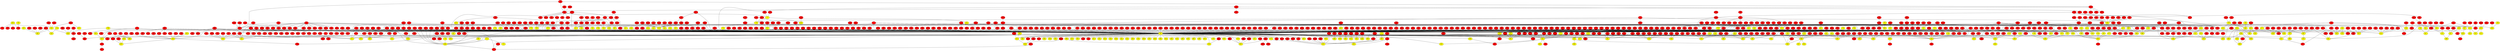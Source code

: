 graph {
0 [style = filled fillcolor = red];
1 [style = filled fillcolor = red];
2 [style = filled fillcolor = red];
3 [style = filled fillcolor = red];
4 [style = filled fillcolor = red];
5 [style = filled fillcolor = red];
6 [style = filled fillcolor = red];
7 [style = filled fillcolor = red];
8 [style = filled fillcolor = red];
9 [style = filled fillcolor = red];
10 [style = filled fillcolor = red];
11 [style = filled fillcolor = red];
12 [style = filled fillcolor = red];
13 [style = filled fillcolor = red];
14 [style = filled fillcolor = red];
15 [style = filled fillcolor = red];
16 [style = filled fillcolor = red];
17 [style = filled fillcolor = red];
18 [style = filled fillcolor = red];
19 [style = filled fillcolor = red];
20 [style = filled fillcolor = red];
21 [style = filled fillcolor = red];
22 [style = filled fillcolor = red];
23 [style = filled fillcolor = red];
24 [style = filled fillcolor = red];
25 [style = filled fillcolor = red];
26 [style = filled fillcolor = red];
27 [style = filled fillcolor = red];
28 [style = filled fillcolor = red];
29 [style = filled fillcolor = red];
30 [style = filled fillcolor = red];
31 [style = filled fillcolor = red];
32 [style = filled fillcolor = red];
33 [style = filled fillcolor = red];
34 [style = filled fillcolor = red];
35 [style = filled fillcolor = red];
36 [style = filled fillcolor = red];
37 [style = filled fillcolor = red];
38 [style = filled fillcolor = red];
39 [style = filled fillcolor = red];
40 [style = filled fillcolor = red];
41 [style = filled fillcolor = red];
42 [style = filled fillcolor = red];
43 [style = filled fillcolor = red];
44 [style = filled fillcolor = red];
45 [style = filled fillcolor = red];
46 [style = filled fillcolor = red];
47 [style = filled fillcolor = red];
48 [style = filled fillcolor = red];
49 [style = filled fillcolor = red];
50 [style = filled fillcolor = red];
51 [style = filled fillcolor = red];
52 [style = filled fillcolor = red];
53 [style = filled fillcolor = red];
54 [style = filled fillcolor = red];
55 [style = filled fillcolor = red];
56 [style = filled fillcolor = red];
57 [style = filled fillcolor = red];
58 [style = filled fillcolor = red];
59 [style = filled fillcolor = red];
60 [style = filled fillcolor = red];
61 [style = filled fillcolor = red];
62 [style = filled fillcolor = red];
63 [style = filled fillcolor = red];
64 [style = filled fillcolor = red];
65 [style = filled fillcolor = red];
66 [style = filled fillcolor = red];
67 [style = filled fillcolor = red];
68 [style = filled fillcolor = red];
69 [style = filled fillcolor = red];
70 [style = filled fillcolor = red];
71 [style = filled fillcolor = red];
72 [style = filled fillcolor = red];
73 [style = filled fillcolor = red];
74 [style = filled fillcolor = red];
75 [style = filled fillcolor = red];
76 [style = filled fillcolor = red];
77 [style = filled fillcolor = red];
78 [style = filled fillcolor = red];
79 [style = filled fillcolor = red];
80 [style = filled fillcolor = red];
81 [style = filled fillcolor = red];
82 [style = filled fillcolor = red];
83 [style = filled fillcolor = red];
84 [style = filled fillcolor = red];
85 [style = filled fillcolor = red];
86 [style = filled fillcolor = red];
87 [style = filled fillcolor = red];
88 [style = filled fillcolor = red];
89 [style = filled fillcolor = red];
90 [style = filled fillcolor = red];
91 [style = filled fillcolor = red];
92 [style = filled fillcolor = red];
93 [style = filled fillcolor = red];
94 [style = filled fillcolor = red];
95 [style = filled fillcolor = red];
96 [style = filled fillcolor = red];
97 [style = filled fillcolor = red];
98 [style = filled fillcolor = red];
99 [style = filled fillcolor = red];
100 [style = filled fillcolor = red];
101 [style = filled fillcolor = red];
102 [style = filled fillcolor = red];
103 [style = filled fillcolor = red];
104 [style = filled fillcolor = red];
105 [style = filled fillcolor = red];
106 [style = filled fillcolor = red];
107 [style = filled fillcolor = red];
108 [style = filled fillcolor = red];
109 [style = filled fillcolor = red];
110 [style = filled fillcolor = red];
111 [style = filled fillcolor = red];
112 [style = filled fillcolor = red];
113 [style = filled fillcolor = red];
114 [style = filled fillcolor = red];
115 [style = filled fillcolor = red];
116 [style = filled fillcolor = red];
117 [style = filled fillcolor = red];
118 [style = filled fillcolor = red];
119 [style = filled fillcolor = red];
120 [style = filled fillcolor = red];
121 [style = filled fillcolor = red];
122 [style = filled fillcolor = red];
123 [style = filled fillcolor = red];
124 [style = filled fillcolor = red];
125 [style = filled fillcolor = red];
126 [style = filled fillcolor = red];
127 [style = filled fillcolor = red];
128 [style = filled fillcolor = red];
129 [style = filled fillcolor = red];
130 [style = filled fillcolor = red];
131 [style = filled fillcolor = red];
132 [style = filled fillcolor = red];
133 [style = filled fillcolor = red];
134 [style = filled fillcolor = red];
135 [style = filled fillcolor = red];
136 [style = filled fillcolor = red];
137 [style = filled fillcolor = red];
138 [style = filled fillcolor = red];
139 [style = filled fillcolor = red];
140 [style = filled fillcolor = red];
141 [style = filled fillcolor = red];
142 [style = filled fillcolor = red];
143 [style = filled fillcolor = red];
144 [style = filled fillcolor = red];
145 [style = filled fillcolor = red];
146 [style = filled fillcolor = red];
147 [style = filled fillcolor = red];
148 [style = filled fillcolor = red];
149 [style = filled fillcolor = red];
150 [style = filled fillcolor = red];
151 [style = filled fillcolor = red];
152 [style = filled fillcolor = red];
153 [style = filled fillcolor = red];
154 [style = filled fillcolor = red];
155 [style = filled fillcolor = red];
156 [style = filled fillcolor = red];
157 [style = filled fillcolor = red];
158 [style = filled fillcolor = red];
159 [style = filled fillcolor = red];
160 [style = filled fillcolor = red];
161 [style = filled fillcolor = red];
162 [style = filled fillcolor = red];
163 [style = filled fillcolor = red];
164 [style = filled fillcolor = red];
165 [style = filled fillcolor = red];
166 [style = filled fillcolor = red];
167 [style = filled fillcolor = red];
168 [style = filled fillcolor = red];
169 [style = filled fillcolor = red];
170 [style = filled fillcolor = red];
171 [style = filled fillcolor = red];
172 [style = filled fillcolor = red];
173 [style = filled fillcolor = red];
174 [style = filled fillcolor = red];
175 [style = filled fillcolor = red];
176 [style = filled fillcolor = red];
177 [style = filled fillcolor = red];
178 [style = filled fillcolor = red];
179 [style = filled fillcolor = red];
180 [style = filled fillcolor = red];
181 [style = filled fillcolor = red];
182 [style = filled fillcolor = red];
183 [style = filled fillcolor = red];
184 [style = filled fillcolor = red];
185 [style = filled fillcolor = red];
186 [style = filled fillcolor = red];
187 [style = filled fillcolor = red];
188 [style = filled fillcolor = red];
189 [style = filled fillcolor = red];
190 [style = filled fillcolor = red];
191 [style = filled fillcolor = red];
192 [style = filled fillcolor = red];
193 [style = filled fillcolor = red];
194 [style = filled fillcolor = red];
195 [style = filled fillcolor = red];
196 [style = filled fillcolor = red];
197 [style = filled fillcolor = red];
198 [style = filled fillcolor = red];
199 [style = filled fillcolor = red];
200 [style = filled fillcolor = red];
201 [style = filled fillcolor = red];
202 [style = filled fillcolor = red];
203 [style = filled fillcolor = red];
204 [style = filled fillcolor = red];
205 [style = filled fillcolor = red];
206 [style = filled fillcolor = red];
207 [style = filled fillcolor = red];
208 [style = filled fillcolor = red];
209 [style = filled fillcolor = red];
210 [style = filled fillcolor = red];
211 [style = filled fillcolor = red];
212 [style = filled fillcolor = red];
213 [style = filled fillcolor = red];
214 [style = filled fillcolor = red];
215 [style = filled fillcolor = red];
216 [style = filled fillcolor = red];
217 [style = filled fillcolor = red];
218 [style = filled fillcolor = red];
219 [style = filled fillcolor = red];
220 [style = filled fillcolor = red];
221 [style = filled fillcolor = red];
222 [style = filled fillcolor = red];
223 [style = filled fillcolor = red];
224 [style = filled fillcolor = red];
225 [style = filled fillcolor = red];
226 [style = filled fillcolor = red];
227 [style = filled fillcolor = red];
228 [style = filled fillcolor = red];
229 [style = filled fillcolor = red];
230 [style = filled fillcolor = red];
231 [style = filled fillcolor = red];
232 [style = filled fillcolor = red];
233 [style = filled fillcolor = red];
234 [style = filled fillcolor = red];
235 [style = filled fillcolor = red];
236 [style = filled fillcolor = red];
237 [style = filled fillcolor = red];
238 [style = filled fillcolor = red];
239 [style = filled fillcolor = red];
240 [style = filled fillcolor = red];
241 [style = filled fillcolor = red];
242 [style = filled fillcolor = red];
243 [style = filled fillcolor = red];
244 [style = filled fillcolor = red];
245 [style = filled fillcolor = red];
246 [style = filled fillcolor = red];
247 [style = filled fillcolor = red];
248 [style = filled fillcolor = red];
249 [style = filled fillcolor = red];
250 [style = filled fillcolor = red];
251 [style = filled fillcolor = red];
252 [style = filled fillcolor = red];
253 [style = filled fillcolor = red];
254 [style = filled fillcolor = red];
255 [style = filled fillcolor = red];
256 [style = filled fillcolor = red];
257 [style = filled fillcolor = red];
258 [style = filled fillcolor = red];
259 [style = filled fillcolor = red];
260 [style = filled fillcolor = red];
261 [style = filled fillcolor = red];
262 [style = filled fillcolor = red];
263 [style = filled fillcolor = red];
264 [style = filled fillcolor = red];
265 [style = filled fillcolor = red];
266 [style = filled fillcolor = red];
267 [style = filled fillcolor = red];
268 [style = filled fillcolor = red];
269 [style = filled fillcolor = red];
270 [style = filled fillcolor = red];
271 [style = filled fillcolor = red];
272 [style = filled fillcolor = red];
273 [style = filled fillcolor = red];
274 [style = filled fillcolor = red];
275 [style = filled fillcolor = red];
276 [style = filled fillcolor = red];
277 [style = filled fillcolor = red];
278 [style = filled fillcolor = red];
279 [style = filled fillcolor = red];
280 [style = filled fillcolor = red];
281 [style = filled fillcolor = red];
282 [style = filled fillcolor = red];
283 [style = filled fillcolor = red];
284 [style = filled fillcolor = red];
285 [style = filled fillcolor = red];
286 [style = filled fillcolor = red];
287 [style = filled fillcolor = red];
288 [style = filled fillcolor = red];
289 [style = filled fillcolor = red];
290 [style = filled fillcolor = red];
291 [style = filled fillcolor = red];
292 [style = filled fillcolor = red];
293 [style = filled fillcolor = red];
294 [style = filled fillcolor = red];
295 [style = filled fillcolor = red];
296 [style = filled fillcolor = red];
297 [style = filled fillcolor = red];
298 [style = filled fillcolor = red];
299 [style = filled fillcolor = red];
300 [style = filled fillcolor = red];
301 [style = filled fillcolor = red];
302 [style = filled fillcolor = red];
303 [style = filled fillcolor = red];
304 [style = filled fillcolor = red];
305 [style = filled fillcolor = red];
306 [style = filled fillcolor = red];
307 [style = filled fillcolor = red];
308 [style = filled fillcolor = red];
309 [style = filled fillcolor = red];
310 [style = filled fillcolor = red];
311 [style = filled fillcolor = red];
312 [style = filled fillcolor = red];
313 [style = filled fillcolor = red];
314 [style = filled fillcolor = red];
315 [style = filled fillcolor = red];
316 [style = filled fillcolor = red];
317 [style = filled fillcolor = red];
318 [style = filled fillcolor = red];
319 [style = filled fillcolor = red];
320 [style = filled fillcolor = red];
321 [style = filled fillcolor = red];
322 [style = filled fillcolor = red];
323 [style = filled fillcolor = red];
324 [style = filled fillcolor = red];
325 [style = filled fillcolor = red];
326 [style = filled fillcolor = red];
327 [style = filled fillcolor = red];
328 [style = filled fillcolor = red];
329 [style = filled fillcolor = red];
330 [style = filled fillcolor = red];
331 [style = filled fillcolor = red];
332 [style = filled fillcolor = red];
333 [style = filled fillcolor = red];
334 [style = filled fillcolor = red];
335 [style = filled fillcolor = red];
336 [style = filled fillcolor = red];
337 [style = filled fillcolor = red];
338 [style = filled fillcolor = red];
339 [style = filled fillcolor = red];
340 [style = filled fillcolor = red];
341 [style = filled fillcolor = red];
342 [style = filled fillcolor = red];
343 [style = filled fillcolor = red];
344 [style = filled fillcolor = red];
345 [style = filled fillcolor = red];
346 [style = filled fillcolor = red];
347 [style = filled fillcolor = red];
348 [style = filled fillcolor = red];
349 [style = filled fillcolor = red];
350 [style = filled fillcolor = red];
351 [style = filled fillcolor = red];
352 [style = filled fillcolor = red];
353 [style = filled fillcolor = red];
354 [style = filled fillcolor = red];
355 [style = filled fillcolor = red];
356 [style = filled fillcolor = red];
357 [style = filled fillcolor = red];
358 [style = filled fillcolor = red];
359 [style = filled fillcolor = red];
360 [style = filled fillcolor = red];
361 [style = filled fillcolor = red];
362 [style = filled fillcolor = red];
363 [style = filled fillcolor = red];
364 [style = filled fillcolor = red];
365 [style = filled fillcolor = red];
366 [style = filled fillcolor = red];
367 [style = filled fillcolor = red];
368 [style = filled fillcolor = red];
369 [style = filled fillcolor = red];
370 [style = filled fillcolor = red];
371 [style = filled fillcolor = red];
372 [style = filled fillcolor = red];
373 [style = filled fillcolor = red];
374 [style = filled fillcolor = red];
375 [style = filled fillcolor = red];
376 [style = filled fillcolor = red];
377 [style = filled fillcolor = red];
378 [style = filled fillcolor = red];
379 [style = filled fillcolor = red];
380 [style = filled fillcolor = red];
381 [style = filled fillcolor = red];
382 [style = filled fillcolor = red];
383 [style = filled fillcolor = red];
384 [style = filled fillcolor = red];
385 [style = filled fillcolor = red];
386 [style = filled fillcolor = red];
387 [style = filled fillcolor = red];
388 [style = filled fillcolor = red];
389 [style = filled fillcolor = red];
390 [style = filled fillcolor = red];
391 [style = filled fillcolor = red];
392 [style = filled fillcolor = red];
393 [style = filled fillcolor = red];
394 [style = filled fillcolor = red];
395 [style = filled fillcolor = red];
396 [style = filled fillcolor = red];
397 [style = filled fillcolor = red];
398 [style = filled fillcolor = red];
399 [style = filled fillcolor = red];
400 [style = filled fillcolor = red];
401 [style = filled fillcolor = red];
402 [style = filled fillcolor = red];
403 [style = filled fillcolor = red];
404 [style = filled fillcolor = red];
405 [style = filled fillcolor = red];
406 [style = filled fillcolor = red];
407 [style = filled fillcolor = red];
408 [style = filled fillcolor = red];
409 [style = filled fillcolor = red];
410 [style = filled fillcolor = red];
411 [style = filled fillcolor = red];
412 [style = filled fillcolor = red];
413 [style = filled fillcolor = red];
414 [style = filled fillcolor = red];
415 [style = filled fillcolor = red];
416 [style = filled fillcolor = red];
417 [style = filled fillcolor = red];
418 [style = filled fillcolor = red];
419 [style = filled fillcolor = red];
420 [style = filled fillcolor = red];
421 [style = filled fillcolor = red];
422 [style = filled fillcolor = red];
423 [style = filled fillcolor = red];
424 [style = filled fillcolor = red];
425 [style = filled fillcolor = red];
426 [style = filled fillcolor = red];
427 [style = filled fillcolor = red];
428 [style = filled fillcolor = red];
429 [style = filled fillcolor = red];
430 [style = filled fillcolor = red];
431 [style = filled fillcolor = red];
432 [style = filled fillcolor = red];
433 [style = filled fillcolor = red];
434 [style = filled fillcolor = red];
435 [style = filled fillcolor = red];
436 [style = filled fillcolor = red];
437 [style = filled fillcolor = red];
438 [style = filled fillcolor = red];
439 [style = filled fillcolor = red];
440 [style = filled fillcolor = red];
441 [style = filled fillcolor = red];
442 [style = filled fillcolor = red];
443 [style = filled fillcolor = red];
444 [style = filled fillcolor = red];
445 [style = filled fillcolor = red];
446 [style = filled fillcolor = red];
447 [style = filled fillcolor = red];
448 [style = filled fillcolor = red];
449 [style = filled fillcolor = red];
450 [style = filled fillcolor = red];
451 [style = filled fillcolor = red];
452 [style = filled fillcolor = red];
453 [style = filled fillcolor = red];
454 [style = filled fillcolor = red];
455 [style = filled fillcolor = red];
456 [style = filled fillcolor = red];
457 [style = filled fillcolor = red];
458 [style = filled fillcolor = red];
459 [style = filled fillcolor = red];
460 [style = filled fillcolor = red];
461 [style = filled fillcolor = red];
462 [style = filled fillcolor = red];
463 [style = filled fillcolor = red];
464 [style = filled fillcolor = red];
465 [style = filled fillcolor = red];
466 [style = filled fillcolor = red];
467 [style = filled fillcolor = red];
468 [style = filled fillcolor = red];
469 [style = filled fillcolor = red];
470 [style = filled fillcolor = red];
471 [style = filled fillcolor = red];
472 [style = filled fillcolor = red];
473 [style = filled fillcolor = red];
474 [style = filled fillcolor = red];
475 [style = filled fillcolor = red];
476 [style = filled fillcolor = red];
477 [style = filled fillcolor = red];
478 [style = filled fillcolor = red];
479 [style = filled fillcolor = red];
480 [style = filled fillcolor = red];
481 [style = filled fillcolor = red];
482 [style = filled fillcolor = red];
483 [style = filled fillcolor = red];
484 [style = filled fillcolor = red];
485 [style = filled fillcolor = red];
486 [style = filled fillcolor = red];
487 [style = filled fillcolor = red];
488 [style = filled fillcolor = red];
489 [style = filled fillcolor = red];
490 [style = filled fillcolor = red];
491 [style = filled fillcolor = red];
492 [style = filled fillcolor = red];
493 [style = filled fillcolor = red];
494 [style = filled fillcolor = red];
495 [style = filled fillcolor = red];
496 [style = filled fillcolor = red];
497 [style = filled fillcolor = red];
498 [style = filled fillcolor = red];
499 [style = filled fillcolor = red];
500 [style = filled fillcolor = red];
501 [style = filled fillcolor = red];
502 [style = filled fillcolor = red];
503 [style = filled fillcolor = red];
504 [style = filled fillcolor = red];
505 [style = filled fillcolor = red];
506 [style = filled fillcolor = red];
507 [style = filled fillcolor = red];
508 [style = filled fillcolor = red];
509 [style = filled fillcolor = red];
510 [style = filled fillcolor = red];
511 [style = filled fillcolor = red];
512 [style = filled fillcolor = red];
513 [style = filled fillcolor = red];
514 [style = filled fillcolor = red];
515 [style = filled fillcolor = red];
516 [style = filled fillcolor = red];
517 [style = filled fillcolor = red];
518 [style = filled fillcolor = red];
519 [style = filled fillcolor = red];
520 [style = filled fillcolor = red];
521 [style = filled fillcolor = red];
522 [style = filled fillcolor = red];
523 [style = filled fillcolor = red];
524 [style = filled fillcolor = red];
525 [style = filled fillcolor = red];
526 [style = filled fillcolor = red];
527 [style = filled fillcolor = red];
528 [style = filled fillcolor = red];
529 [style = filled fillcolor = red];
530 [style = filled fillcolor = red];
531 [style = filled fillcolor = red];
532 [style = filled fillcolor = red];
533 [style = filled fillcolor = red];
534 [style = filled fillcolor = red];
535 [style = filled fillcolor = red];
536 [style = filled fillcolor = red];
537 [style = filled fillcolor = red];
538 [style = filled fillcolor = red];
539 [style = filled fillcolor = red];
540 [style = filled fillcolor = red];
541 [style = filled fillcolor = red];
542 [style = filled fillcolor = red];
543 [style = filled fillcolor = red];
544 [style = filled fillcolor = red];
545 [style = filled fillcolor = red];
546 [style = filled fillcolor = red];
547 [style = filled fillcolor = red];
548 [style = filled fillcolor = red];
549 [style = filled fillcolor = red];
550 [style = filled fillcolor = red];
551 [style = filled fillcolor = red];
552 [style = filled fillcolor = red];
553 [style = filled fillcolor = red];
554 [style = filled fillcolor = red];
555 [style = filled fillcolor = red];
556 [style = filled fillcolor = red];
557 [style = filled fillcolor = red];
558 [style = filled fillcolor = red];
559 [style = filled fillcolor = red];
560 [style = filled fillcolor = red];
561 [style = filled fillcolor = red];
562 [style = filled fillcolor = red];
563 [style = filled fillcolor = red];
564 [style = filled fillcolor = red];
565 [style = filled fillcolor = red];
566 [style = filled fillcolor = red];
567 [style = filled fillcolor = red];
568 [style = filled fillcolor = red];
569 [style = filled fillcolor = red];
570 [style = filled fillcolor = red];
571 [style = filled fillcolor = red];
572 [style = filled fillcolor = red];
573 [style = filled fillcolor = red];
574 [style = filled fillcolor = red];
575 [style = filled fillcolor = red];
576 [style = filled fillcolor = red];
577 [style = filled fillcolor = red];
578 [style = filled fillcolor = red];
579 [style = filled fillcolor = red];
580 [style = filled fillcolor = red];
581 [style = filled fillcolor = red];
582 [style = filled fillcolor = red];
583 [style = filled fillcolor = red];
584 [style = filled fillcolor = red];
585 [style = filled fillcolor = red];
586 [style = filled fillcolor = red];
587 [style = filled fillcolor = red];
588 [style = filled fillcolor = red];
589 [style = filled fillcolor = red];
590 [style = filled fillcolor = red];
591 [style = filled fillcolor = red];
592 [style = filled fillcolor = red];
593 [style = filled fillcolor = red];
594 [style = filled fillcolor = red];
595 [style = filled fillcolor = red];
596 [style = filled fillcolor = red];
597 [style = filled fillcolor = red];
598 [style = filled fillcolor = red];
599 [style = filled fillcolor = red];
600 [style = filled fillcolor = red];
601 [style = filled fillcolor = red];
602 [style = filled fillcolor = red];
603 [style = filled fillcolor = red];
604 [style = filled fillcolor = red];
605 [style = filled fillcolor = red];
606 [style = filled fillcolor = red];
607 [style = filled fillcolor = red];
608 [style = filled fillcolor = red];
609 [style = filled fillcolor = red];
610 [style = filled fillcolor = red];
611 [style = filled fillcolor = red];
612 [style = filled fillcolor = red];
613 [style = filled fillcolor = red];
614 [style = filled fillcolor = red];
615 [style = filled fillcolor = red];
616 [style = filled fillcolor = red];
617 [style = filled fillcolor = red];
618 [style = filled fillcolor = red];
619 [style = filled fillcolor = red];
620 [style = filled fillcolor = red];
621 [style = filled fillcolor = red];
622 [style = filled fillcolor = red];
623 [style = filled fillcolor = red];
624 [style = filled fillcolor = red];
625 [style = filled fillcolor = red];
626 [style = filled fillcolor = red];
627 [style = filled fillcolor = red];
628 [style = filled fillcolor = red];
629 [style = filled fillcolor = red];
630 [style = filled fillcolor = red];
631 [style = filled fillcolor = red];
632 [style = filled fillcolor = red];
633 [style = filled fillcolor = red];
634 [style = filled fillcolor = red];
635 [style = filled fillcolor = red];
636 [style = filled fillcolor = red];
637 [style = filled fillcolor = red];
638 [style = filled fillcolor = red];
639 [style = filled fillcolor = red];
640 [style = filled fillcolor = red];
641 [style = filled fillcolor = red];
642 [style = filled fillcolor = red];
643 [style = filled fillcolor = red];
644 [style = filled fillcolor = red];
645 [style = filled fillcolor = red];
646 [style = filled fillcolor = red];
647 [style = filled fillcolor = red];
648 [style = filled fillcolor = red];
649 [style = filled fillcolor = red];
650 [style = filled fillcolor = red];
651 [style = filled fillcolor = red];
652 [style = filled fillcolor = red];
653 [style = filled fillcolor = red];
654 [style = filled fillcolor = red];
655 [style = filled fillcolor = red];
656 [style = filled fillcolor = red];
657 [style = filled fillcolor = red];
658 [style = filled fillcolor = red];
659 [style = filled fillcolor = red];
660 [style = filled fillcolor = red];
661 [style = filled fillcolor = red];
662 [style = filled fillcolor = red];
663 [style = filled fillcolor = red];
664 [style = filled fillcolor = red];
665 [style = filled fillcolor = red];
666 [style = filled fillcolor = red];
667 [style = filled fillcolor = red];
668 [style = filled fillcolor = red];
669 [style = filled fillcolor = red];
670 [style = filled fillcolor = red];
671 [style = filled fillcolor = red];
672 [style = filled fillcolor = red];
673 [style = filled fillcolor = red];
674 [style = filled fillcolor = red];
675 [style = filled fillcolor = red];
676 [style = filled fillcolor = red];
677 [style = filled fillcolor = red];
678 [style = filled fillcolor = red];
679 [style = filled fillcolor = red];
680 [style = filled fillcolor = red];
681 [style = filled fillcolor = red];
682 [style = filled fillcolor = red];
683 [style = filled fillcolor = red];
684 [style = filled fillcolor = red];
685 [style = filled fillcolor = red];
686 [style = filled fillcolor = red];
687 [style = filled fillcolor = red];
688 [style = filled fillcolor = red];
689 [style = filled fillcolor = red];
690 [style = filled fillcolor = red];
691 [style = filled fillcolor = red];
692 [style = filled fillcolor = red];
693 [style = filled fillcolor = red];
694 [style = filled fillcolor = red];
695 [style = filled fillcolor = red];
696 [style = filled fillcolor = red];
697 [style = filled fillcolor = red];
698 [style = filled fillcolor = red];
699 [style = filled fillcolor = red];
700 [style = filled fillcolor = red];
701 [style = filled fillcolor = red];
702 [style = filled fillcolor = red];
703 [style = filled fillcolor = red];
704 [style = filled fillcolor = red];
705 [style = filled fillcolor = red];
706 [style = filled fillcolor = red];
707 [style = filled fillcolor = red];
708 [style = filled fillcolor = red];
709 [style = filled fillcolor = red];
710 [style = filled fillcolor = red];
711 [style = filled fillcolor = red];
712 [style = filled fillcolor = red];
713 [style = filled fillcolor = red];
714 [style = filled fillcolor = red];
715 [style = filled fillcolor = red];
716 [style = filled fillcolor = red];
717 [style = filled fillcolor = red];
718 [style = filled fillcolor = red];
719 [style = filled fillcolor = red];
720 [style = filled fillcolor = red];
721 [style = filled fillcolor = red];
722 [style = filled fillcolor = red];
723 [style = filled fillcolor = red];
724 [style = filled fillcolor = red];
725 [style = filled fillcolor = red];
726 [style = filled fillcolor = red];
727 [style = filled fillcolor = red];
728 [style = filled fillcolor = red];
729 [style = filled fillcolor = red];
730 [style = filled fillcolor = red];
731 [style = filled fillcolor = red];
732 [style = filled fillcolor = red];
733 [style = filled fillcolor = red];
734 [style = filled fillcolor = red];
735 [style = filled fillcolor = red];
736 [style = filled fillcolor = red];
737 [style = filled fillcolor = red];
738 [style = filled fillcolor = red];
739 [style = filled fillcolor = red];
740 [style = filled fillcolor = red];
741 [style = filled fillcolor = red];
742 [style = filled fillcolor = red];
743 [style = filled fillcolor = red];
744 [style = filled fillcolor = red];
745 [style = filled fillcolor = red];
746 [style = filled fillcolor = red];
747 [style = filled fillcolor = red];
748 [style = filled fillcolor = red];
749 [style = filled fillcolor = red];
750 [style = filled fillcolor = red];
751 [style = filled fillcolor = red];
752 [style = filled fillcolor = red];
753 [style = filled fillcolor = red];
754 [style = filled fillcolor = red];
755 [style = filled fillcolor = red];
756 [style = filled fillcolor = red];
757 [style = filled fillcolor = red];
758 [style = filled fillcolor = red];
759 [style = filled fillcolor = red];
760 [style = filled fillcolor = red];
761 [style = filled fillcolor = red];
762 [style = filled fillcolor = yellow];
763 [style = filled fillcolor = yellow];
764 [style = filled fillcolor = yellow];
765 [style = filled fillcolor = yellow];
766 [style = filled fillcolor = yellow];
767 [style = filled fillcolor = yellow];
768 [style = filled fillcolor = yellow];
769 [style = filled fillcolor = yellow];
770 [style = filled fillcolor = yellow];
771 [style = filled fillcolor = yellow];
772 [style = filled fillcolor = yellow];
773 [style = filled fillcolor = yellow];
774 [style = filled fillcolor = yellow];
775 [style = filled fillcolor = yellow];
776 [style = filled fillcolor = yellow];
777 [style = filled fillcolor = yellow];
778 [style = filled fillcolor = yellow];
779 [style = filled fillcolor = yellow];
780 [style = filled fillcolor = yellow];
781 [style = filled fillcolor = yellow];
782 [style = filled fillcolor = yellow];
783 [style = filled fillcolor = yellow];
784 [style = filled fillcolor = yellow];
785 [style = filled fillcolor = yellow];
786 [style = filled fillcolor = yellow];
787 [style = filled fillcolor = yellow];
788 [style = filled fillcolor = yellow];
789 [style = filled fillcolor = yellow];
790 [style = filled fillcolor = yellow];
791 [style = filled fillcolor = yellow];
792 [style = filled fillcolor = yellow];
793 [style = filled fillcolor = yellow];
794 [style = filled fillcolor = yellow];
795 [style = filled fillcolor = yellow];
796 [style = filled fillcolor = yellow];
797 [style = filled fillcolor = yellow];
798 [style = filled fillcolor = yellow];
799 [style = filled fillcolor = yellow];
800 [style = filled fillcolor = yellow];
801 [style = filled fillcolor = yellow];
802 [style = filled fillcolor = yellow];
803 [style = filled fillcolor = yellow];
804 [style = filled fillcolor = yellow];
805 [style = filled fillcolor = yellow];
806 [style = filled fillcolor = yellow];
807 [style = filled fillcolor = yellow];
808 [style = filled fillcolor = yellow];
809 [style = filled fillcolor = yellow];
810 [style = filled fillcolor = yellow];
811 [style = filled fillcolor = yellow];
812 [style = filled fillcolor = yellow];
813 [style = filled fillcolor = yellow];
814 [style = filled fillcolor = yellow];
815 [style = filled fillcolor = yellow];
816 [style = filled fillcolor = yellow];
817 [style = filled fillcolor = yellow];
818 [style = filled fillcolor = yellow];
819 [style = filled fillcolor = yellow];
820 [style = filled fillcolor = yellow];
821 [style = filled fillcolor = yellow];
822 [style = filled fillcolor = yellow];
823 [style = filled fillcolor = yellow];
824 [style = filled fillcolor = yellow];
825 [style = filled fillcolor = yellow];
826 [style = filled fillcolor = yellow];
827 [style = filled fillcolor = yellow];
828 [style = filled fillcolor = yellow];
829 [style = filled fillcolor = yellow];
830 [style = filled fillcolor = yellow];
831 [style = filled fillcolor = yellow];
832 [style = filled fillcolor = yellow];
833 [style = filled fillcolor = yellow];
834 [style = filled fillcolor = yellow];
835 [style = filled fillcolor = yellow];
836 [style = filled fillcolor = yellow];
837 [style = filled fillcolor = yellow];
838 [style = filled fillcolor = yellow];
839 [style = filled fillcolor = yellow];
840 [style = filled fillcolor = yellow];
841 [style = filled fillcolor = yellow];
842 [style = filled fillcolor = yellow];
843 [style = filled fillcolor = yellow];
844 [style = filled fillcolor = yellow];
845 [style = filled fillcolor = yellow];
846 [style = filled fillcolor = yellow];
847 [style = filled fillcolor = yellow];
848 [style = filled fillcolor = yellow];
849 [style = filled fillcolor = yellow];
850 [style = filled fillcolor = yellow];
851 [style = filled fillcolor = yellow];
852 [style = filled fillcolor = yellow];
853 [style = filled fillcolor = yellow];
854 [style = filled fillcolor = yellow];
855 [style = filled fillcolor = yellow];
856 [style = filled fillcolor = yellow];
857 [style = filled fillcolor = yellow];
858 [style = filled fillcolor = yellow];
859 [style = filled fillcolor = yellow];
860 [style = filled fillcolor = yellow];
861 [style = filled fillcolor = yellow];
862 [style = filled fillcolor = yellow];
863 [style = filled fillcolor = yellow];
864 [style = filled fillcolor = yellow];
865 [style = filled fillcolor = yellow];
866 [style = filled fillcolor = yellow];
867 [style = filled fillcolor = yellow];
868 [style = filled fillcolor = yellow];
869 [style = filled fillcolor = yellow];
870 [style = filled fillcolor = yellow];
871 [style = filled fillcolor = yellow];
872 [style = filled fillcolor = yellow];
873 [style = filled fillcolor = yellow];
874 [style = filled fillcolor = yellow];
875 [style = filled fillcolor = yellow];
876 [style = filled fillcolor = yellow];
877 [style = filled fillcolor = yellow];
878 [style = filled fillcolor = yellow];
879 [style = filled fillcolor = yellow];
880 [style = filled fillcolor = yellow];
881 [style = filled fillcolor = yellow];
882 [style = filled fillcolor = yellow];
883 [style = filled fillcolor = yellow];
884 [style = filled fillcolor = yellow];
885 [style = filled fillcolor = yellow];
886 [style = filled fillcolor = yellow];
887 [style = filled fillcolor = yellow];
888 [style = filled fillcolor = yellow];
889 [style = filled fillcolor = yellow];
890 [style = filled fillcolor = yellow];
891 [style = filled fillcolor = yellow];
892 [style = filled fillcolor = yellow];
893 [style = filled fillcolor = yellow];
894 [style = filled fillcolor = yellow];
895 [style = filled fillcolor = yellow];
896 [style = filled fillcolor = yellow];
897 [style = filled fillcolor = yellow];
898 [style = filled fillcolor = yellow];
899 [style = filled fillcolor = yellow];
900 [style = filled fillcolor = yellow];
901 [style = filled fillcolor = yellow];
902 [style = filled fillcolor = yellow];
903 [style = filled fillcolor = yellow];
904 [style = filled fillcolor = yellow];
905 [style = filled fillcolor = yellow];
906 [style = filled fillcolor = yellow];
907 [style = filled fillcolor = yellow];
908 [style = filled fillcolor = yellow];
909 [style = filled fillcolor = yellow];
910 [style = filled fillcolor = yellow];
911 [style = filled fillcolor = yellow];
912 [style = filled fillcolor = yellow];
913 [style = filled fillcolor = yellow];
914 [style = filled fillcolor = yellow];
915 [style = filled fillcolor = yellow];
916 [style = filled fillcolor = yellow];
917 [style = filled fillcolor = yellow];
918 [style = filled fillcolor = yellow];
919 [style = filled fillcolor = yellow];
920 [style = filled fillcolor = yellow];
921 [style = filled fillcolor = yellow];
922 [style = filled fillcolor = yellow];
923 [style = filled fillcolor = yellow];
924 [style = filled fillcolor = yellow];
925 [style = filled fillcolor = yellow];
926 [style = filled fillcolor = yellow];
927 [style = filled fillcolor = yellow];
928 [style = filled fillcolor = yellow];
929 [style = filled fillcolor = yellow];
930 [style = filled fillcolor = yellow];
931 [style = filled fillcolor = yellow];
932 [style = filled fillcolor = yellow];
933 [style = filled fillcolor = yellow];
934 [style = filled fillcolor = yellow];
935 [style = filled fillcolor = yellow];
936 [style = filled fillcolor = yellow];
937 [style = filled fillcolor = yellow];
938 [style = filled fillcolor = yellow];
939 [style = filled fillcolor = yellow];
940 [style = filled fillcolor = yellow];
941 [style = filled fillcolor = yellow];
942 [style = filled fillcolor = yellow];
943 [style = filled fillcolor = yellow];
944 [style = filled fillcolor = yellow];
945 [style = filled fillcolor = yellow];
946 [style = filled fillcolor = yellow];
947 [style = filled fillcolor = yellow];
948 [style = filled fillcolor = yellow];
949 [style = filled fillcolor = yellow];
950 [style = filled fillcolor = yellow];
951 [style = filled fillcolor = yellow];
952 [style = filled fillcolor = yellow];
953 [style = filled fillcolor = yellow];
954 [style = filled fillcolor = yellow];
955 [style = filled fillcolor = yellow];
956 [style = filled fillcolor = yellow];
957 [style = filled fillcolor = yellow];
958 [style = filled fillcolor = yellow];
959 [style = filled fillcolor = yellow];
960 [style = filled fillcolor = yellow];
961 [style = filled fillcolor = yellow];
962 [style = filled fillcolor = yellow];
963 [style = filled fillcolor = yellow];
964 [style = filled fillcolor = yellow];
965 [style = filled fillcolor = yellow];
966 [style = filled fillcolor = yellow];
967 [style = filled fillcolor = yellow];
968 [style = filled fillcolor = yellow];
969 [style = filled fillcolor = yellow];
970 [style = filled fillcolor = yellow];
971 [style = filled fillcolor = yellow];
972 [style = filled fillcolor = yellow];
973 [style = filled fillcolor = yellow];
974 [style = filled fillcolor = yellow];
975 [style = filled fillcolor = yellow];
976 [style = filled fillcolor = yellow];
977 [style = filled fillcolor = yellow];
978 [style = filled fillcolor = yellow];
979 [style = filled fillcolor = yellow];
980 [style = filled fillcolor = yellow];
981 [style = filled fillcolor = yellow];
982 [style = filled fillcolor = yellow];
983 [style = filled fillcolor = yellow];
984 [style = filled fillcolor = yellow];
985 [style = filled fillcolor = yellow];
986 [style = filled fillcolor = yellow];
987 [style = filled fillcolor = yellow];
988 [style = filled fillcolor = yellow];
989 [style = filled fillcolor = yellow];
990 [style = filled fillcolor = yellow];
991 [style = filled fillcolor = yellow];
992 [style = filled fillcolor = yellow];
993 [style = filled fillcolor = yellow];
994 [style = filled fillcolor = yellow];
995 [style = filled fillcolor = yellow];
996 [style = filled fillcolor = yellow];
997 [style = filled fillcolor = yellow];
998 [style = filled fillcolor = yellow];
999 [style = filled fillcolor = yellow];
216 -- 725;
233 -- 39;
2 -- 763;
227 -- 415;
226 -- 839;
230 -- 839;
228 -- 752;
226 -- 580;
227 -- 839;
259 -- 29;
247 -- 995;
253 -- 971;
246 -- 338;
237 -- 747;
262 -- 839;
250 -- 380;
240 -- 850;
217 -- 839;
224 -- 757;
252 -- 673;
253 -- 823;
222 -- 940;
247 -- 875;
228 -- 839;
242 -- 457;
257 -- 283;
218 -- 365;
217 -- 831;
223 -- 919;
243 -- 833;
217 -- 428;
259 -- 302;
246 -- 852;
235 -- 839;
219 -- 291;
220 -- 341;
231 -- 248;
259 -- 638;
222 -- 831;
234 -- 780;
218 -- 981;
220 -- 839;
257 -- 910;
249 -- 839;
241 -- 880;
232 -- 767;
215 -- 839;
232 -- 371;
252 -- 332;
221 -- 839;
252 -- 482;
258 -- 839;
244 -- 839;
251 -- 998;
242 -- 839;
238 -- 839;
241 -- 793;
256 -- 839;
261 -- 839;
262 -- 748;
246 -- 580;
236 -- 456;
259 -- 753;
260 -- 838;
218 -- 453;
220 -- 515;
252 -- 704;
226 -- 556;
255 -- 839;
216 -- 31;
249 -- 473;
252 -- 839;
216 -- 256;
216 -- 784;
248 -- 833;
239 -- 638;
250 -- 839;
216 -- 459;
260 -- 967;
261 -- 364;
245 -- 919;
226 -- 17;
231 -- 536;
254 -- 839;
267 -- 859;
268 -- 514;
268 -- 676;
268 -- 689;
268 -- 839;
269 -- 839;
269 -- 841;
271 -- 839;
272 -- 839;
272 -- 848;
273 -- 839;
274 -- 831;
276 -- 822;
277 -- 996;
279 -- 328;
279 -- 347;
279 -- 654;
279 -- 757;
280 -- 980;
281 -- 842;
282 -- 839;
285 -- 39;
285 -- 967;
286 -- 725;
262 -- 988;
263 -- 864;
233 -- 612;
264 -- 30;
264 -- 839;
265 -- 539;
265 -- 839;
266 -- 839;
3 -- 30;
3 -- 152;
3 -- 166;
3 -- 229;
3 -- 264;
3 -- 533;
4 -- 490;
4 -- 761;
5 -- 150;
5 -- 196;
5 -- 509;
5 -- 750;
5 -- 839;
6 -- 135;
6 -- 162;
6 -- 275;
6 -- 287;
6 -- 304;
6 -- 386;
6 -- 705;
6 -- 748;
7 -- 200;
7 -- 226;
7 -- 315;
7 -- 706;
7 -- 839;
7 -- 984;
7 -- 998;
8 -- 852;
9 -- 226;
10 -- 319;
10 -- 950;
11 -- 1;
28 -- 42;
49 -- 206;
49 -- 216;
50 -- 875;
51 -- 839;
52 -- 784;
53 -- 780;
54 -- 58;
54 -- 122;
54 -- 199;
54 -- 225;
54 -- 284;
54 -- 339;
54 -- 396;
54 -- 419;
54 -- 480;
54 -- 622;
54 -- 647;
54 -- 663;
54 -- 666;
54 -- 710;
55 -- 315;
55 -- 833;
56 -- 419;
56 -- 666;
57 -- 822;
58 -- 839;
59 -- 211;
60 -- 144;
60 -- 839;
61 -- 39;
62 -- 839;
63 -- 566;
64 -- 41;
65 -- 757;
66 -- 839;
67 -- 933;
68 -- 27;
68 -- 831;
69 -- 839;
70 -- 31;
70 -- 725;
71 -- 208;
71 -- 996;
72 -- 413;
72 -- 889;
73 -- 628;
74 -- 831;
75 -- 859;
76 -- 842;
77 -- 986;
78 -- 107;
78 -- 202;
78 -- 757;
79 -- 905;
80 -- 813;
80 -- 839;
81 -- 265;
81 -- 833;
81 -- 848;
82 -- 444;
83 -- 971;
84 -- 839;
85 -- 623;
85 -- 823;
86 -- 202;
87 -- 986;
88 -- 777;
89 -- 928;
90 -- 4;
90 -- 839;
91 -- 232;
91 -- 833;
92 -- 919;
93 -- 850;
94 -- 839;
95 -- 839;
96 -- 993;
97 -- 276;
97 -- 585;
97 -- 839;
98 -- 842;
99 -- 172;
99 -- 839;
100 -- 834;
101 -- 839;
102 -- 839;
103 -- 315;
104 -- 839;
105 -- 217;
106 -- 842;
107 -- 178;
107 -- 202;
107 -- 421;
107 -- 645;
108 -- 471;
109 -- 839;
110 -- 959;
111 -- 890;
111 -- 994;
112 -- 138;
113 -- 997;
114 -- 786;
115 -- 840;
116 -- 839;
117 -- 919;
118 -- 839;
119 -- 865;
120 -- 273;
121 -- 744;
123 -- 655;
123 -- 862;
124 -- 839;
124 -- 988;
125 -- 41;
126 -- 10;
127 -- 823;
127 -- 971;
128 -- 897;
129 -- 939;
130 -- 844;
131 -- 967;
132 -- 919;
133 -- 839;
134 -- 999;
136 -- 994;
137 -- 998;
138 -- 30;
139 -- 30;
139 -- 888;
140 -- 652;
140 -- 839;
141 -- 823;
141 -- 840;
142 -- 813;
143 -- 836;
144 -- 861;
145 -- 195;
145 -- 627;
145 -- 933;
146 -- 947;
147 -- 756;
147 -- 842;
148 -- 668;
148 -- 900;
149 -- 839;
151 -- 919;
153 -- 839;
154 -- 839;
155 -- 813;
156 -- 802;
157 -- 839;
158 -- 793;
158 -- 880;
159 -- 839;
160 -- 993;
161 -- 757;
163 -- 813;
163 -- 839;
164 -- 839;
165 -- 839;
165 -- 988;
167 -- 832;
168 -- 844;
169 -- 988;
170 -- 839;
171 -- 839;
172 -- 497;
173 -- 432;
174 -- 786;
175 -- 744;
175 -- 745;
176 -- 964;
177 -- 748;
179 -- 256;
179 -- 807;
180 -- 314;
181 -- 314;
182 -- 839;
183 -- 997;
184 -- 923;
185 -- 858;
186 -- 202;
187 -- 231;
187 -- 839;
188 -- 839;
188 -- 850;
189 -- 839;
190 -- 839;
191 -- 595;
191 -- 741;
192 -- 839;
193 -- 857;
194 -- 839;
197 -- 862;
198 -- 945;
201 -- 839;
202 -- 33;
202 -- 324;
202 -- 538;
202 -- 592;
202 -- 602;
202 -- 707;
202 -- 777;
203 -- 373;
203 -- 947;
204 -- 366;
204 -- 839;
205 -- 839;
207 -- 278;
207 -- 752;
208 -- 270;
209 -- 372;
210 -- 404;
210 -- 751;
211 -- 411;
211 -- 447;
211 -- 603;
212 -- 839;
213 -- 834;
213 -- 931;
214 -- 982;
215 -- 41;
215 -- 216;
288 -- 813;
289 -- 315;
290 -- 354;
291 -- 331;
292 -- 819;
292 -- 982;
293 -- 839;
294 -- 919;
295 -- 392;
295 -- 664;
296 -- 899;
297 -- 918;
298 -- 839;
299 -- 838;
300 -- 839;
301 -- 839;
302 -- 690;
303 -- 909;
305 -- 839;
306 -- 839;
306 -- 864;
307 -- 949;
308 -- 839;
309 -- 841;
310 -- 986;
311 -- 438;
311 -- 918;
312 -- 392;
313 -- 839;
314 -- 839;
315 -- 478;
316 -- 822;
317 -- 844;
318 -- 698;
320 -- 839;
321 -- 839;
322 -- 331;
323 -- 367;
323 -- 635;
324 -- 354;
325 -- 839;
326 -- 488;
327 -- 843;
329 -- 777;
330 -- 861;
331 -- 744;
331 -- 951;
333 -- 821;
334 -- 629;
334 -- 839;
335 -- 418;
335 -- 701;
335 -- 839;
336 -- 507;
337 -- 839;
340 -- 947;
342 -- 429;
342 -- 431;
342 -- 839;
343 -- 964;
344 -- 564;
345 -- 839;
346 -- 839;
348 -- 850;
349 -- 857;
350 -- 839;
351 -- 839;
352 -- 833;
353 -- 840;
354 -- 784;
355 -- 839;
356 -- 723;
356 -- 897;
357 -- 839;
358 -- 839;
359 -- 839;
360 -- 461;
361 -- 839;
362 -- 841;
363 -- 43;
363 -- 403;
364 -- 843;
368 -- 839;
369 -- 839;
370 -- 881;
371 -- 839;
372 -- 36;
372 -- 839;
373 -- 947;
374 -- 839;
375 -- 839;
376 -- 839;
377 -- 832;
378 -- 881;
379 -- 842;
380 -- 391;
380 -- 427;
380 -- 839;
380 -- 867;
381 -- 882;
382 -- 942;
383 -- 477;
383 -- 599;
383 -- 839;
384 -- 839;
385 -- 392;
387 -- 839;
388 -- 839;
389 -- 839;
390 -- 993;
391 -- 427;
391 -- 978;
392 -- 22;
392 -- 621;
392 -- 664;
392 -- 672;
392 -- 682;
392 -- 839;
392 -- 879;
393 -- 991;
394 -- 752;
395 -- 866;
395 -- 949;
396 -- 663;
397 -- 839;
398 -- 821;
399 -- 618;
400 -- 699;
401 -- 839;
402 -- 408;
402 -- 839;
403 -- 698;
405 -- 839;
406 -- 839;
407 -- 806;
409 -- 752;
409 -- 839;
410 -- 444;
410 -- 839;
411 -- 564;
411 -- 839;
412 -- 839;
414 -- 839;
415 -- 839;
416 -- 942;
417 -- 833;
419 -- 666;
419 -- 839;
420 -- 852;
422 -- 839;
423 -- 511;
423 -- 985;
424 -- 690;
424 -- 753;
425 -- 993;
426 -- 779;
426 -- 836;
430 -- 941;
432 -- 487;
432 -- 697;
433 -- 837;
434 -- 838;
434 -- 967;
434 -- 991;
435 -- 779;
436 -- 648;
436 -- 733;
436 -- 839;
437 -- 833;
439 -- 639;
439 -- 839;
440 -- 947;
441 -- 839;
442 -- 839;
443 -- 839;
445 -- 600;
446 -- 839;
447 -- 502;
448 -- 839;
449 -- 581;
449 -- 839;
450 -- 839;
451 -- 839;
452 -- 839;
453 -- 620;
453 -- 839;
454 -- 839;
455 -- 763;
456 -- 984;
458 -- 880;
459 -- 784;
460 -- 839;
461 -- 728;
461 -- 839;
462 -- 839;
463 -- 947;
464 -- 839;
465 -- 839;
466 -- 839;
467 -- 522;
467 -- 753;
468 -- 913;
469 -- 839;
470 -- 866;
471 -- 839;
472 -- 787;
472 -- 832;
474 -- 839;
475 -- 839;
476 -- 839;
479 -- 839;
481 -- 752;
483 -- 862;
484 -- 511;
484 -- 831;
485 -- 875;
486 -- 839;
488 -- 839;
489 -- 698;
489 -- 839;
491 -- 839;
492 -- 839;
493 -- 542;
494 -- 833;
495 -- 839;
496 -- 839;
497 -- 839;
498 -- 833;
498 -- 839;
499 -- 837;
500 -- 839;
501 -- 503;
501 -- 746;
501 -- 839;
502 -- 839;
503 -- 746;
503 -- 913;
504 -- 967;
505 -- 839;
506 -- 839;
507 -- 943;
508 -- 844;
509 -- 850;
510 -- 866;
511 -- 839;
512 -- 839;
513 -- 710;
515 -- 759;
516 -- 839;
517 -- 839;
518 -- 839;
519 -- 840;
520 -- 875;
521 -- 839;
522 -- 839;
522 -- 988;
523 -- 839;
524 -- 839;
525 -- 839;
526 -- 751;
527 -- 839;
528 -- 953;
529 -- 840;
530 -- 856;
531 -- 839;
532 -- 839;
534 -- 822;
535 -- 715;
535 -- 850;
537 -- 758;
537 -- 839;
540 -- 998;
541 -- 839;
541 -- 881;
542 -- 564;
543 -- 839;
543 -- 861;
544 -- 821;
544 -- 964;
545 -- 839;
546 -- 833;
547 -- 555;
547 -- 839;
548 -- 897;
549 -- 839;
550 -- 940;
550 -- 991;
551 -- 850;
552 -- 780;
553 -- 861;
554 -- 839;
557 -- 900;
558 -- 839;
559 -- 839;
560 -- 993;
561 -- 848;
562 -- 982;
563 -- 982;
564 -- 610;
564 -- 839;
565 -- 850;
566 -- 839;
567 -- 839;
568 -- 839;
569 -- 964;
570 -- 839;
571 -- 839;
572 -- 32;
573 -- 993;
574 -- 839;
575 -- 839;
576 -- 908;
577 -- 839;
578 -- 918;
578 -- 971;
579 -- 909;
581 -- 895;
582 -- 805;
583 -- 866;
584 -- 839;
585 -- 26;
586 -- 996;
587 -- 834;
588 -- 979;
589 -- 919;
590 -- 839;
591 -- 631;
591 -- 839;
593 -- 770;
594 -- 839;
594 -- 914;
595 -- 991;
596 -- 626;
596 -- 839;
597 -- 839;
598 -- 995;
600 -- 839;
601 -- 793;
604 -- 945;
605 -- 821;
606 -- 823;
606 -- 840;
606 -- 971;
607 -- 839;
608 -- 783;
608 -- 971;
609 -- 839;
611 -- 839;
612 -- 964;
613 -- 935;
614 -- 947;
615 -- 991;
616 -- 839;
617 -- 967;
618 -- 839;
619 -- 917;
623 -- 839;
624 -- 18;
624 -- 839;
625 -- 839;
628 -- 839;
630 -- 870;
632 -- 838;
633 -- 839;
634 -- 854;
635 -- 783;
636 -- 839;
637 -- 854;
638 -- 779;
638 -- 839;
638 -- 993;
640 -- 993;
641 -- 839;
641 -- 988;
642 -- 933;
643 -- 813;
644 -- 839;
646 -- 813;
647 -- 859;
649 -- 839;
649 -- 842;
650 -- 978;
651 -- 866;
651 -- 949;
653 -- 839;
655 -- 839;
656 -- 839;
656 -- 984;
657 -- 839;
658 -- 942;
659 -- 847;
660 -- 839;
661 -- 844;
662 -- 839;
665 -- 783;
665 -- 918;
667 -- 839;
668 -- 839;
669 -- 839;
670 -- 909;
671 -- 839;
671 -- 914;
673 -- 841;
674 -- 47;
674 -- 839;
675 -- 839;
676 -- 970;
677 -- 699;
677 -- 839;
677 -- 919;
678 -- 839;
679 -- 756;
679 -- 842;
680 -- 839;
681 -- 919;
682 -- 841;
683 -- 839;
684 -- 993;
685 -- 897;
686 -- 844;
687 -- 839;
688 -- 933;
690 -- 753;
690 -- 901;
691 -- 839;
692 -- 870;
693 -- 839;
694 -- 839;
695 -- 839;
696 -- 32;
697 -- 839;
699 -- 798;
699 -- 839;
700 -- 837;
702 -- 866;
703 -- 905;
708 -- 881;
709 -- 823;
711 -- 979;
712 -- 839;
713 -- 925;
713 -- 986;
714 -- 959;
716 -- 833;
717 -- 839;
718 -- 839;
719 -- 839;
719 -- 988;
720 -- 838;
721 -- 839;
722 -- 839;
724 -- 839;
726 -- 838;
727 -- 839;
729 -- 839;
730 -- 750;
731 -- 15;
731 -- 817;
731 -- 877;
731 -- 899;
732 -- 750;
734 -- 839;
735 -- 856;
736 -- 839;
737 -- 881;
738 -- 861;
739 -- 839;
740 -- 839;
742 -- 744;
743 -- 744;
744 -- 828;
744 -- 839;
744 -- 872;
744 -- 957;
747 -- 839;
748 -- 839;
748 -- 946;
748 -- 988;
749 -- 872;
751 -- 839;
752 -- 789;
752 -- 839;
754 -- 822;
755 -- 942;
757 -- 839;
757 -- 925;
759 -- 993;
760 -- 837;
762 -- 13;
763 -- 917;
763 -- 968;
764 -- 819;
765 -- 992;
766 -- 839;
766 -- 996;
768 -- 814;
768 -- 839;
769 -- 957;
770 -- 839;
771 -- 772;
771 -- 988;
773 -- 860;
774 -- 842;
775 -- 839;
775 -- 939;
776 -- 988;
777 -- 779;
777 -- 818;
778 -- 839;
779 -- 791;
780 -- 839;
781 -- 984;
782 -- 992;
784 -- 839;
785 -- 890;
786 -- 806;
786 -- 865;
786 -- 890;
786 -- 930;
786 -- 990;
788 -- 839;
790 -- 839;
790 -- 889;
790 -- 918;
791 -- 839;
792 -- 946;
792 -- 992;
793 -- 839;
794 -- 839;
795 -- 839;
796 -- 900;
797 -- 998;
798 -- 939;
799 -- 839;
800 -- 839;
801 -- 839;
802 -- 34;
802 -- 839;
803 -- 850;
804 -- 841;
805 -- 839;
805 -- 862;
806 -- 839;
808 -- 859;
808 -- 878;
809 -- 857;
810 -- 866;
811 -- 839;
812 -- 879;
815 -- 846;
816 -- 839;
817 -- 918;
817 -- 998;
820 -- 0;
820 -- 12;
820 -- 13;
820 -- 20;
820 -- 834;
821 -- 839;
822 -- 839;
822 -- 914;
824 -- 839;
825 -- 839;
826 -- 839;
827 -- 828;
828 -- 1;
829 -- 982;
830 -- 839;
831 -- 924;
831 -- 974;
831 -- 985;
832 -- 942;
833 -- 839;
834 -- 982;
834 -- 996;
835 -- 839;
837 -- 839;
839 -- 14;
839 -- 16;
839 -- 19;
839 -- 23;
839 -- 32;
839 -- 35;
839 -- 38;
839 -- 40;
839 -- 41;
839 -- 45;
839 -- 48;
839 -- 840;
839 -- 841;
839 -- 842;
839 -- 844;
839 -- 847;
839 -- 848;
839 -- 850;
839 -- 851;
839 -- 852;
839 -- 856;
839 -- 862;
839 -- 863;
839 -- 873;
839 -- 874;
839 -- 875;
839 -- 876;
839 -- 881;
839 -- 882;
839 -- 883;
839 -- 885;
839 -- 886;
839 -- 888;
839 -- 891;
839 -- 893;
839 -- 896;
839 -- 897;
839 -- 901;
839 -- 902;
839 -- 905;
839 -- 906;
839 -- 908;
839 -- 909;
839 -- 910;
839 -- 911;
839 -- 912;
839 -- 915;
839 -- 916;
839 -- 917;
839 -- 919;
839 -- 920;
839 -- 921;
839 -- 922;
839 -- 923;
839 -- 925;
839 -- 928;
839 -- 929;
839 -- 932;
839 -- 933;
839 -- 934;
839 -- 935;
839 -- 936;
839 -- 937;
839 -- 938;
839 -- 941;
839 -- 942;
839 -- 943;
839 -- 944;
839 -- 947;
839 -- 952;
839 -- 953;
839 -- 954;
839 -- 955;
839 -- 956;
839 -- 958;
839 -- 959;
839 -- 961;
839 -- 962;
839 -- 964;
839 -- 965;
839 -- 966;
839 -- 970;
839 -- 971;
839 -- 973;
839 -- 976;
839 -- 978;
839 -- 980;
839 -- 987;
839 -- 988;
839 -- 991;
839 -- 994;
842 -- 37;
842 -- 44;
842 -- 932;
842 -- 948;
843 -- 25;
845 -- 918;
846 -- 992;
847 -- 949;
847 -- 960;
849 -- 884;
849 -- 894;
849 -- 898;
849 -- 903;
849 -- 956;
849 -- 999;
850 -- 38;
850 -- 997;
853 -- 925;
854 -- 972;
854 -- 974;
855 -- 979;
857 -- 989;
858 -- 875;
860 -- 947;
865 -- 926;
865 -- 990;
866 -- 904;
866 -- 927;
866 -- 949;
868 -- 871;
869 -- 923;
870 -- 939;
871 -- 964;
871 -- 979;
872 -- 989;
873 -- 950;
876 -- 933;
877 -- 884;
877 -- 894;
885 -- 44;
887 -- 897;
891 -- 947;
892 -- 897;
894 -- 898;
894 -- 903;
894 -- 956;
894 -- 999;
899 -- 15;
903 -- 999;
906 -- 928;
907 -- 969;
917 -- 43;
918 -- 21;
918 -- 923;
919 -- 46;
923 -- 945;
925 -- 28;
942 -- 983;
946 -- 992;
961 -- 988;
963 -- 997;
967 -- 975;
969 -- 992;
977 -- 992;
988 -- 41;
992 -- 24;
}

